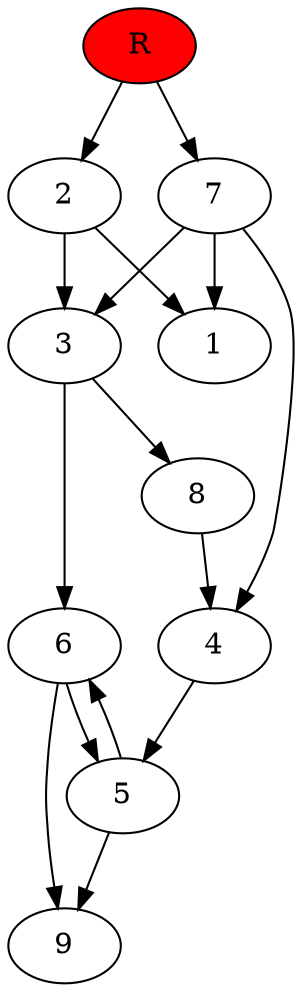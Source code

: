 digraph prb654 {
	1
	2
	3
	4
	5
	6
	7
	8
	R [fillcolor="#ff0000" style=filled]
	2 -> 1
	2 -> 3
	3 -> 6
	3 -> 8
	4 -> 5
	5 -> 6
	5 -> 9
	6 -> 5
	6 -> 9
	7 -> 1
	7 -> 3
	7 -> 4
	8 -> 4
	R -> 2
	R -> 7
}
